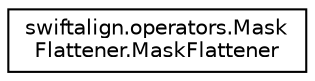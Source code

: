 digraph "Graphical Class Hierarchy"
{
  edge [fontname="Helvetica",fontsize="10",labelfontname="Helvetica",labelfontsize="10"];
  node [fontname="Helvetica",fontsize="10",shape=record];
  rankdir="LR";
  Node0 [label="swiftalign.operators.Mask\lFlattener.MaskFlattener",height=0.2,width=0.4,color="black", fillcolor="white", style="filled",URL="$classswiftalign_1_1operators_1_1MaskFlattener_1_1MaskFlattener.html"];
}

